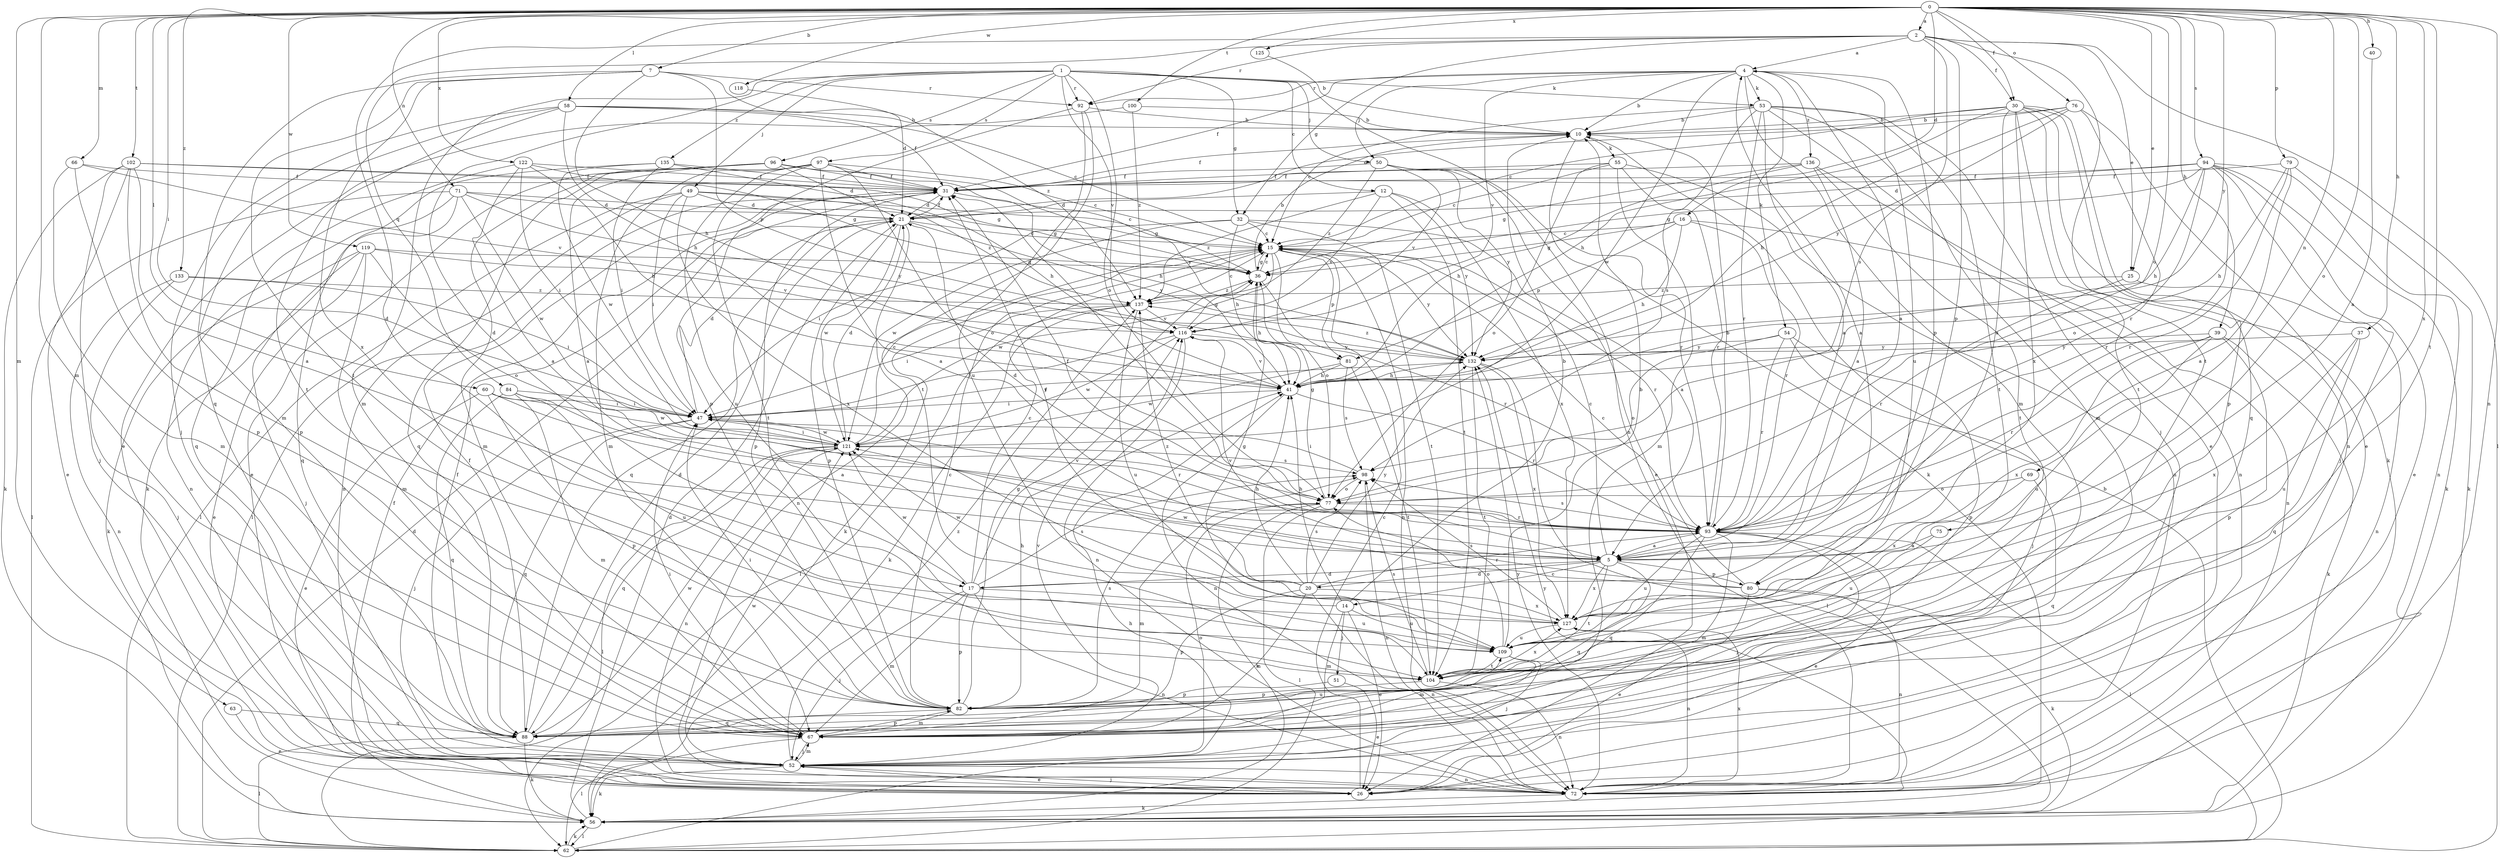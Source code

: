 strict digraph  {
0;
1;
2;
4;
5;
7;
10;
12;
14;
15;
16;
17;
20;
21;
25;
26;
30;
31;
32;
36;
37;
39;
40;
41;
47;
49;
50;
51;
52;
53;
54;
55;
56;
58;
60;
62;
63;
66;
67;
69;
71;
72;
75;
76;
77;
79;
80;
81;
82;
84;
88;
92;
93;
94;
96;
97;
98;
100;
102;
104;
109;
116;
118;
119;
121;
122;
125;
127;
132;
133;
135;
136;
137;
0 -> 2  [label=a];
0 -> 7  [label=b];
0 -> 16  [label=d];
0 -> 25  [label=e];
0 -> 30  [label=f];
0 -> 37  [label=h];
0 -> 39  [label=h];
0 -> 40  [label=h];
0 -> 47  [label=i];
0 -> 58  [label=l];
0 -> 60  [label=l];
0 -> 63  [label=m];
0 -> 66  [label=m];
0 -> 67  [label=m];
0 -> 69  [label=n];
0 -> 71  [label=n];
0 -> 72  [label=n];
0 -> 75  [label=o];
0 -> 76  [label=o];
0 -> 77  [label=o];
0 -> 79  [label=p];
0 -> 94  [label=s];
0 -> 100  [label=t];
0 -> 102  [label=t];
0 -> 104  [label=t];
0 -> 118  [label=w];
0 -> 119  [label=w];
0 -> 122  [label=x];
0 -> 125  [label=x];
0 -> 127  [label=x];
0 -> 132  [label=y];
0 -> 133  [label=z];
1 -> 12  [label=c];
1 -> 17  [label=d];
1 -> 32  [label=g];
1 -> 49  [label=j];
1 -> 50  [label=j];
1 -> 53  [label=k];
1 -> 67  [label=m];
1 -> 72  [label=n];
1 -> 77  [label=o];
1 -> 92  [label=r];
1 -> 96  [label=s];
1 -> 97  [label=s];
1 -> 116  [label=v];
1 -> 135  [label=z];
2 -> 4  [label=a];
2 -> 17  [label=d];
2 -> 25  [label=e];
2 -> 30  [label=f];
2 -> 32  [label=g];
2 -> 62  [label=l];
2 -> 80  [label=p];
2 -> 84  [label=q];
2 -> 92  [label=r];
2 -> 98  [label=s];
2 -> 104  [label=t];
4 -> 10  [label=b];
4 -> 31  [label=f];
4 -> 50  [label=j];
4 -> 53  [label=k];
4 -> 54  [label=k];
4 -> 67  [label=m];
4 -> 80  [label=p];
4 -> 92  [label=r];
4 -> 109  [label=u];
4 -> 116  [label=v];
4 -> 121  [label=w];
4 -> 136  [label=z];
5 -> 4  [label=a];
5 -> 14  [label=c];
5 -> 15  [label=c];
5 -> 17  [label=d];
5 -> 20  [label=d];
5 -> 80  [label=p];
5 -> 88  [label=q];
5 -> 104  [label=t];
5 -> 127  [label=x];
7 -> 41  [label=h];
7 -> 81  [label=p];
7 -> 88  [label=q];
7 -> 92  [label=r];
7 -> 104  [label=t];
7 -> 127  [label=x];
7 -> 137  [label=z];
10 -> 31  [label=f];
10 -> 55  [label=k];
10 -> 56  [label=k];
12 -> 21  [label=d];
12 -> 104  [label=t];
12 -> 116  [label=v];
12 -> 127  [label=x];
12 -> 132  [label=y];
12 -> 137  [label=z];
14 -> 10  [label=b];
14 -> 26  [label=e];
14 -> 41  [label=h];
14 -> 51  [label=j];
14 -> 67  [label=m];
14 -> 109  [label=u];
14 -> 121  [label=w];
15 -> 36  [label=g];
15 -> 56  [label=k];
15 -> 72  [label=n];
15 -> 77  [label=o];
15 -> 81  [label=p];
15 -> 93  [label=r];
15 -> 121  [label=w];
15 -> 132  [label=y];
16 -> 15  [label=c];
16 -> 36  [label=g];
16 -> 41  [label=h];
16 -> 72  [label=n];
16 -> 81  [label=p];
16 -> 93  [label=r];
17 -> 4  [label=a];
17 -> 15  [label=c];
17 -> 52  [label=j];
17 -> 67  [label=m];
17 -> 72  [label=n];
17 -> 82  [label=p];
17 -> 98  [label=s];
17 -> 109  [label=u];
17 -> 116  [label=v];
17 -> 121  [label=w];
20 -> 31  [label=f];
20 -> 41  [label=h];
20 -> 67  [label=m];
20 -> 72  [label=n];
20 -> 82  [label=p];
20 -> 93  [label=r];
20 -> 98  [label=s];
20 -> 127  [label=x];
20 -> 132  [label=y];
20 -> 137  [label=z];
21 -> 15  [label=c];
21 -> 31  [label=f];
21 -> 72  [label=n];
21 -> 82  [label=p];
21 -> 88  [label=q];
21 -> 121  [label=w];
21 -> 132  [label=y];
25 -> 72  [label=n];
25 -> 93  [label=r];
25 -> 137  [label=z];
26 -> 15  [label=c];
26 -> 52  [label=j];
30 -> 5  [label=a];
30 -> 10  [label=b];
30 -> 15  [label=c];
30 -> 41  [label=h];
30 -> 56  [label=k];
30 -> 72  [label=n];
30 -> 82  [label=p];
30 -> 88  [label=q];
30 -> 104  [label=t];
30 -> 127  [label=x];
31 -> 21  [label=d];
31 -> 36  [label=g];
31 -> 62  [label=l];
31 -> 82  [label=p];
32 -> 5  [label=a];
32 -> 15  [label=c];
32 -> 41  [label=h];
32 -> 47  [label=i];
32 -> 104  [label=t];
32 -> 121  [label=w];
36 -> 10  [label=b];
36 -> 15  [label=c];
36 -> 41  [label=h];
36 -> 93  [label=r];
36 -> 137  [label=z];
37 -> 88  [label=q];
37 -> 109  [label=u];
37 -> 127  [label=x];
37 -> 132  [label=y];
39 -> 56  [label=k];
39 -> 82  [label=p];
39 -> 93  [label=r];
39 -> 109  [label=u];
39 -> 127  [label=x];
39 -> 132  [label=y];
40 -> 5  [label=a];
41 -> 47  [label=i];
41 -> 72  [label=n];
41 -> 93  [label=r];
41 -> 116  [label=v];
47 -> 21  [label=d];
47 -> 52  [label=j];
47 -> 88  [label=q];
47 -> 93  [label=r];
47 -> 121  [label=w];
47 -> 132  [label=y];
49 -> 15  [label=c];
49 -> 21  [label=d];
49 -> 47  [label=i];
49 -> 62  [label=l];
49 -> 72  [label=n];
49 -> 127  [label=x];
49 -> 137  [label=z];
50 -> 26  [label=e];
50 -> 31  [label=f];
50 -> 93  [label=r];
50 -> 116  [label=v];
50 -> 132  [label=y];
50 -> 137  [label=z];
51 -> 26  [label=e];
51 -> 82  [label=p];
52 -> 26  [label=e];
52 -> 31  [label=f];
52 -> 56  [label=k];
52 -> 67  [label=m];
52 -> 72  [label=n];
52 -> 77  [label=o];
52 -> 116  [label=v];
52 -> 121  [label=w];
52 -> 137  [label=z];
53 -> 5  [label=a];
53 -> 10  [label=b];
53 -> 15  [label=c];
53 -> 26  [label=e];
53 -> 52  [label=j];
53 -> 67  [label=m];
53 -> 93  [label=r];
53 -> 98  [label=s];
53 -> 104  [label=t];
54 -> 52  [label=j];
54 -> 77  [label=o];
54 -> 82  [label=p];
54 -> 93  [label=r];
54 -> 132  [label=y];
55 -> 15  [label=c];
55 -> 31  [label=f];
55 -> 67  [label=m];
55 -> 72  [label=n];
55 -> 77  [label=o];
55 -> 93  [label=r];
56 -> 21  [label=d];
56 -> 31  [label=f];
56 -> 62  [label=l];
56 -> 132  [label=y];
58 -> 10  [label=b];
58 -> 15  [label=c];
58 -> 31  [label=f];
58 -> 41  [label=h];
58 -> 52  [label=j];
58 -> 67  [label=m];
58 -> 104  [label=t];
60 -> 5  [label=a];
60 -> 26  [label=e];
60 -> 47  [label=i];
60 -> 82  [label=p];
60 -> 121  [label=w];
62 -> 10  [label=b];
62 -> 21  [label=d];
62 -> 41  [label=h];
62 -> 56  [label=k];
63 -> 26  [label=e];
63 -> 88  [label=q];
66 -> 31  [label=f];
66 -> 67  [label=m];
66 -> 82  [label=p];
66 -> 116  [label=v];
67 -> 47  [label=i];
67 -> 52  [label=j];
67 -> 62  [label=l];
67 -> 82  [label=p];
69 -> 77  [label=o];
69 -> 88  [label=q];
69 -> 127  [label=x];
71 -> 21  [label=d];
71 -> 36  [label=g];
71 -> 62  [label=l];
71 -> 72  [label=n];
71 -> 88  [label=q];
71 -> 121  [label=w];
71 -> 132  [label=y];
72 -> 56  [label=k];
72 -> 127  [label=x];
72 -> 132  [label=y];
75 -> 5  [label=a];
75 -> 109  [label=u];
76 -> 10  [label=b];
76 -> 21  [label=d];
76 -> 26  [label=e];
76 -> 41  [label=h];
76 -> 93  [label=r];
76 -> 132  [label=y];
77 -> 31  [label=f];
77 -> 36  [label=g];
77 -> 56  [label=k];
77 -> 62  [label=l];
77 -> 67  [label=m];
77 -> 93  [label=r];
79 -> 5  [label=a];
79 -> 31  [label=f];
79 -> 41  [label=h];
79 -> 56  [label=k];
79 -> 93  [label=r];
80 -> 15  [label=c];
80 -> 26  [label=e];
80 -> 56  [label=k];
80 -> 72  [label=n];
80 -> 116  [label=v];
80 -> 121  [label=w];
81 -> 41  [label=h];
81 -> 98  [label=s];
81 -> 104  [label=t];
81 -> 121  [label=w];
82 -> 15  [label=c];
82 -> 36  [label=g];
82 -> 41  [label=h];
82 -> 47  [label=i];
82 -> 67  [label=m];
82 -> 88  [label=q];
82 -> 98  [label=s];
84 -> 47  [label=i];
84 -> 67  [label=m];
84 -> 88  [label=q];
84 -> 93  [label=r];
84 -> 109  [label=u];
88 -> 21  [label=d];
88 -> 31  [label=f];
88 -> 56  [label=k];
88 -> 62  [label=l];
88 -> 109  [label=u];
88 -> 121  [label=w];
92 -> 10  [label=b];
92 -> 82  [label=p];
92 -> 104  [label=t];
92 -> 109  [label=u];
93 -> 5  [label=a];
93 -> 10  [label=b];
93 -> 21  [label=d];
93 -> 26  [label=e];
93 -> 31  [label=f];
93 -> 52  [label=j];
93 -> 62  [label=l];
93 -> 67  [label=m];
93 -> 88  [label=q];
93 -> 98  [label=s];
93 -> 109  [label=u];
94 -> 21  [label=d];
94 -> 26  [label=e];
94 -> 31  [label=f];
94 -> 36  [label=g];
94 -> 41  [label=h];
94 -> 52  [label=j];
94 -> 56  [label=k];
94 -> 72  [label=n];
94 -> 77  [label=o];
94 -> 93  [label=r];
96 -> 5  [label=a];
96 -> 21  [label=d];
96 -> 26  [label=e];
96 -> 31  [label=f];
96 -> 41  [label=h];
96 -> 67  [label=m];
96 -> 132  [label=y];
97 -> 5  [label=a];
97 -> 15  [label=c];
97 -> 31  [label=f];
97 -> 67  [label=m];
97 -> 77  [label=o];
97 -> 88  [label=q];
97 -> 104  [label=t];
97 -> 109  [label=u];
98 -> 47  [label=i];
98 -> 72  [label=n];
98 -> 77  [label=o];
100 -> 10  [label=b];
100 -> 26  [label=e];
100 -> 137  [label=z];
102 -> 5  [label=a];
102 -> 26  [label=e];
102 -> 31  [label=f];
102 -> 36  [label=g];
102 -> 52  [label=j];
102 -> 56  [label=k];
102 -> 82  [label=p];
104 -> 72  [label=n];
104 -> 82  [label=p];
104 -> 98  [label=s];
104 -> 127  [label=x];
109 -> 10  [label=b];
109 -> 52  [label=j];
109 -> 67  [label=m];
109 -> 77  [label=o];
109 -> 104  [label=t];
116 -> 36  [label=g];
116 -> 47  [label=i];
116 -> 72  [label=n];
116 -> 121  [label=w];
116 -> 132  [label=y];
118 -> 21  [label=d];
119 -> 26  [label=e];
119 -> 36  [label=g];
119 -> 52  [label=j];
119 -> 56  [label=k];
119 -> 67  [label=m];
119 -> 77  [label=o];
119 -> 116  [label=v];
121 -> 15  [label=c];
121 -> 21  [label=d];
121 -> 47  [label=i];
121 -> 62  [label=l];
121 -> 72  [label=n];
121 -> 88  [label=q];
121 -> 98  [label=s];
122 -> 5  [label=a];
122 -> 31  [label=f];
122 -> 36  [label=g];
122 -> 41  [label=h];
122 -> 47  [label=i];
122 -> 88  [label=q];
125 -> 10  [label=b];
127 -> 36  [label=g];
127 -> 72  [label=n];
127 -> 98  [label=s];
127 -> 109  [label=u];
132 -> 41  [label=h];
132 -> 62  [label=l];
132 -> 104  [label=t];
132 -> 127  [label=x];
132 -> 137  [label=z];
133 -> 47  [label=i];
133 -> 52  [label=j];
133 -> 72  [label=n];
133 -> 137  [label=z];
135 -> 31  [label=f];
135 -> 41  [label=h];
135 -> 47  [label=i];
135 -> 56  [label=k];
135 -> 121  [label=w];
136 -> 5  [label=a];
136 -> 31  [label=f];
136 -> 36  [label=g];
136 -> 41  [label=h];
136 -> 72  [label=n];
136 -> 104  [label=t];
137 -> 15  [label=c];
137 -> 47  [label=i];
137 -> 56  [label=k];
137 -> 62  [label=l];
137 -> 109  [label=u];
137 -> 116  [label=v];
}
